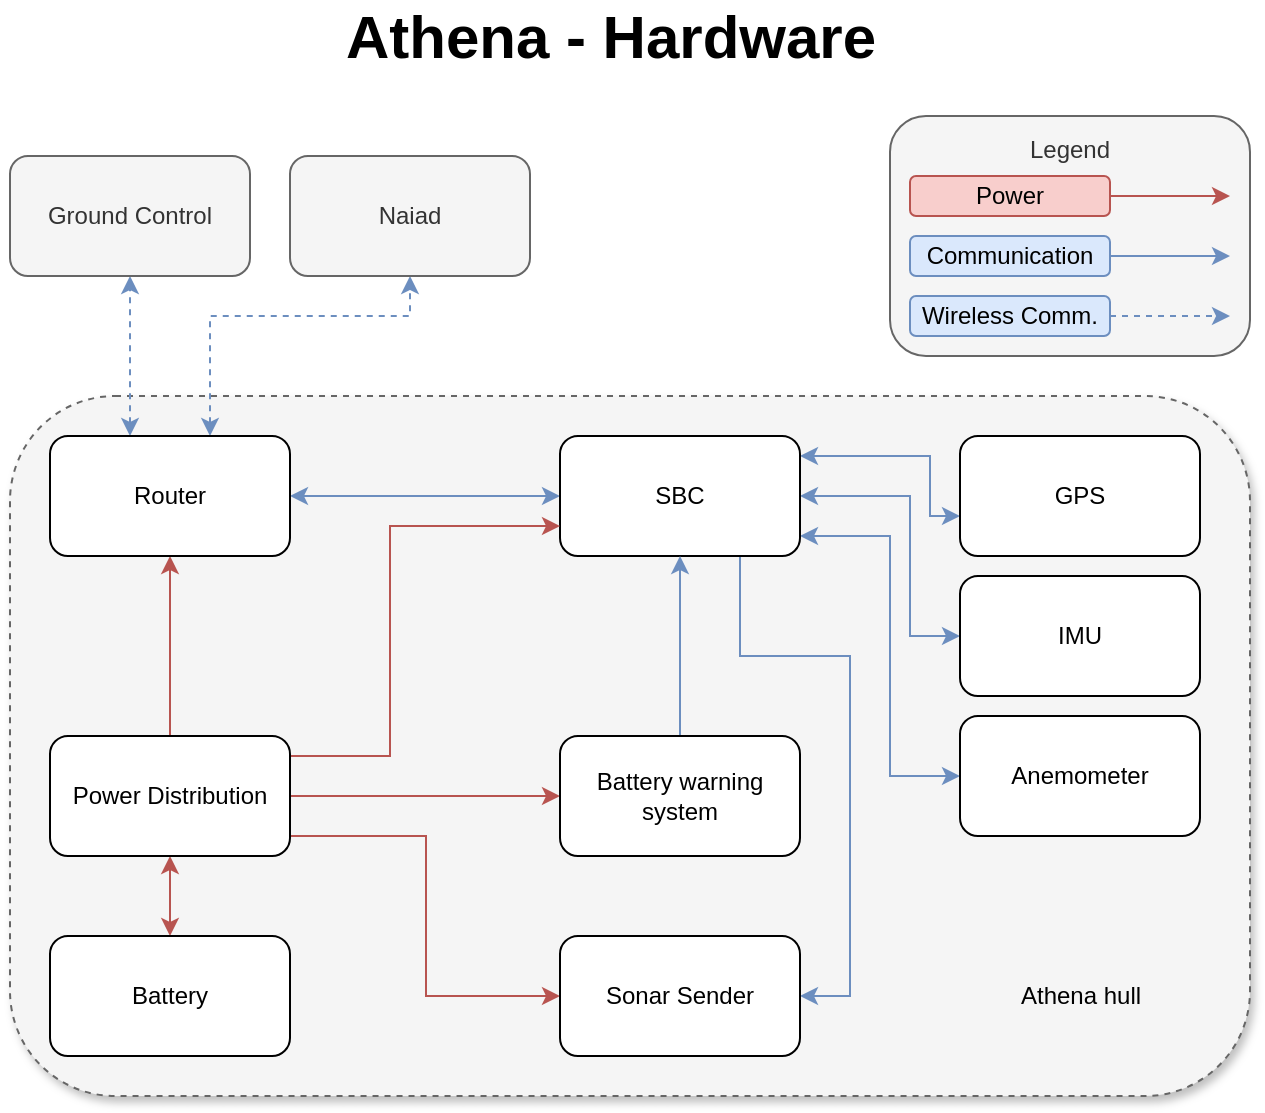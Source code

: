 <mxfile version="15.4.3" type="github">
  <diagram id="3mCMkYg9du86etFKmYGh" name="Page-1">
    <mxGraphModel dx="981" dy="631" grid="1" gridSize="10" guides="1" tooltips="1" connect="1" arrows="1" fold="1" page="1" pageScale="1" pageWidth="850" pageHeight="1100" math="0" shadow="0">
      <root>
        <mxCell id="0" />
        <mxCell id="1" parent="0" />
        <mxCell id="tEnhf3OzV4DCqCZyh_2k-1" value="" style="rounded=1;whiteSpace=wrap;html=1;shadow=1;dashed=1;fillColor=#f5f5f5;strokeColor=#666666;fontColor=#333333;" vertex="1" parent="1">
          <mxGeometry x="90" y="310" width="620" height="350" as="geometry" />
        </mxCell>
        <mxCell id="xtfUn5MiASal-zNTAWUG-5" value="" style="edgeStyle=orthogonalEdgeStyle;rounded=0;orthogonalLoop=1;jettySize=auto;html=1;startArrow=classic;startFill=1;endArrow=classic;endFill=1;fillColor=#dae8fc;strokeColor=#6c8ebf;" parent="1" source="xtfUn5MiASal-zNTAWUG-2" target="xtfUn5MiASal-zNTAWUG-4" edge="1">
          <mxGeometry relative="1" as="geometry">
            <Array as="points">
              <mxPoint x="540" y="360" />
              <mxPoint x="540" y="430" />
            </Array>
          </mxGeometry>
        </mxCell>
        <mxCell id="xtfUn5MiASal-zNTAWUG-8" value="" style="edgeStyle=orthogonalEdgeStyle;rounded=0;orthogonalLoop=1;jettySize=auto;html=1;startArrow=classic;startFill=1;endArrow=classic;endFill=1;fillColor=#dae8fc;strokeColor=#6c8ebf;" parent="1" source="xtfUn5MiASal-zNTAWUG-2" target="xtfUn5MiASal-zNTAWUG-7" edge="1">
          <mxGeometry relative="1" as="geometry">
            <Array as="points">
              <mxPoint x="550" y="340" />
              <mxPoint x="550" y="370" />
            </Array>
          </mxGeometry>
        </mxCell>
        <mxCell id="xtfUn5MiASal-zNTAWUG-10" value="" style="edgeStyle=orthogonalEdgeStyle;rounded=0;orthogonalLoop=1;jettySize=auto;html=1;endArrow=classic;endFill=1;startArrow=classic;startFill=1;fillColor=#dae8fc;strokeColor=#6c8ebf;" parent="1" source="xtfUn5MiASal-zNTAWUG-2" target="xtfUn5MiASal-zNTAWUG-9" edge="1">
          <mxGeometry relative="1" as="geometry">
            <Array as="points">
              <mxPoint x="530" y="380" />
              <mxPoint x="530" y="500" />
            </Array>
          </mxGeometry>
        </mxCell>
        <mxCell id="xtfUn5MiASal-zNTAWUG-13" value="" style="edgeStyle=orthogonalEdgeStyle;rounded=0;orthogonalLoop=1;jettySize=auto;html=1;startArrow=classic;startFill=1;endArrow=none;endFill=0;exitX=0.5;exitY=1;exitDx=0;exitDy=0;fillColor=#f8cecc;strokeColor=#b85450;" parent="1" source="xtfUn5MiASal-zNTAWUG-14" target="xtfUn5MiASal-zNTAWUG-12" edge="1">
          <mxGeometry relative="1" as="geometry">
            <Array as="points">
              <mxPoint x="170" y="420" />
              <mxPoint x="170" y="420" />
            </Array>
          </mxGeometry>
        </mxCell>
        <mxCell id="xtfUn5MiASal-zNTAWUG-15" value="" style="edgeStyle=orthogonalEdgeStyle;rounded=0;orthogonalLoop=1;jettySize=auto;html=1;startArrow=classic;startFill=1;endArrow=classic;endFill=1;fillColor=#dae8fc;strokeColor=#6c8ebf;" parent="1" source="xtfUn5MiASal-zNTAWUG-2" target="xtfUn5MiASal-zNTAWUG-14" edge="1">
          <mxGeometry relative="1" as="geometry" />
        </mxCell>
        <mxCell id="xtfUn5MiASal-zNTAWUG-28" value="" style="edgeStyle=orthogonalEdgeStyle;rounded=0;orthogonalLoop=1;jettySize=auto;html=1;startArrow=none;startFill=0;endArrow=classic;endFill=1;exitX=0.75;exitY=1;exitDx=0;exitDy=0;fillColor=#dae8fc;strokeColor=#6c8ebf;" parent="1" source="xtfUn5MiASal-zNTAWUG-2" target="xtfUn5MiASal-zNTAWUG-27" edge="1">
          <mxGeometry relative="1" as="geometry">
            <Array as="points">
              <mxPoint x="455" y="440" />
              <mxPoint x="510" y="440" />
              <mxPoint x="510" y="610" />
            </Array>
          </mxGeometry>
        </mxCell>
        <mxCell id="xtfUn5MiASal-zNTAWUG-2" value="SBC" style="whiteSpace=wrap;html=1;rounded=1;" parent="1" vertex="1">
          <mxGeometry x="365" y="330" width="120" height="60" as="geometry" />
        </mxCell>
        <mxCell id="xtfUn5MiASal-zNTAWUG-4" value="IMU" style="whiteSpace=wrap;html=1;rounded=1;" parent="1" vertex="1">
          <mxGeometry x="565" y="400" width="120" height="60" as="geometry" />
        </mxCell>
        <mxCell id="xtfUn5MiASal-zNTAWUG-7" value="GPS" style="whiteSpace=wrap;html=1;rounded=1;" parent="1" vertex="1">
          <mxGeometry x="565" y="330" width="120" height="60" as="geometry" />
        </mxCell>
        <mxCell id="xtfUn5MiASal-zNTAWUG-9" value="Anemometer" style="whiteSpace=wrap;html=1;rounded=1;" parent="1" vertex="1">
          <mxGeometry x="565" y="470" width="120" height="60" as="geometry" />
        </mxCell>
        <mxCell id="xtfUn5MiASal-zNTAWUG-21" value="" style="edgeStyle=orthogonalEdgeStyle;rounded=0;orthogonalLoop=1;jettySize=auto;html=1;startArrow=classic;startFill=1;endArrow=classic;endFill=1;fillColor=#f8cecc;strokeColor=#b85450;" parent="1" source="xtfUn5MiASal-zNTAWUG-12" target="xtfUn5MiASal-zNTAWUG-20" edge="1">
          <mxGeometry relative="1" as="geometry" />
        </mxCell>
        <mxCell id="xtfUn5MiASal-zNTAWUG-23" value="" style="edgeStyle=orthogonalEdgeStyle;rounded=0;orthogonalLoop=1;jettySize=auto;html=1;startArrow=none;startFill=0;endArrow=classic;endFill=1;fillColor=#f8cecc;strokeColor=#b85450;" parent="1" source="xtfUn5MiASal-zNTAWUG-12" target="xtfUn5MiASal-zNTAWUG-22" edge="1">
          <mxGeometry relative="1" as="geometry">
            <Array as="points">
              <mxPoint x="330" y="510" />
              <mxPoint x="330" y="510" />
            </Array>
          </mxGeometry>
        </mxCell>
        <mxCell id="xtfUn5MiASal-zNTAWUG-26" style="edgeStyle=orthogonalEdgeStyle;rounded=0;orthogonalLoop=1;jettySize=auto;html=1;entryX=0;entryY=0.75;entryDx=0;entryDy=0;startArrow=none;startFill=0;endArrow=classic;endFill=1;fillColor=#f8cecc;strokeColor=#b85450;" parent="1" source="xtfUn5MiASal-zNTAWUG-12" target="xtfUn5MiASal-zNTAWUG-2" edge="1">
          <mxGeometry relative="1" as="geometry">
            <Array as="points">
              <mxPoint x="280" y="490" />
              <mxPoint x="280" y="375" />
            </Array>
          </mxGeometry>
        </mxCell>
        <mxCell id="xtfUn5MiASal-zNTAWUG-29" style="edgeStyle=orthogonalEdgeStyle;rounded=0;orthogonalLoop=1;jettySize=auto;html=1;entryX=0;entryY=0.5;entryDx=0;entryDy=0;startArrow=none;startFill=0;endArrow=classic;endFill=1;fillColor=#f8cecc;strokeColor=#b85450;" parent="1" source="xtfUn5MiASal-zNTAWUG-12" target="xtfUn5MiASal-zNTAWUG-27" edge="1">
          <mxGeometry relative="1" as="geometry">
            <Array as="points">
              <mxPoint x="298" y="530" />
              <mxPoint x="298" y="610" />
            </Array>
          </mxGeometry>
        </mxCell>
        <mxCell id="xtfUn5MiASal-zNTAWUG-12" value="Power Distribution" style="whiteSpace=wrap;html=1;rounded=1;" parent="1" vertex="1">
          <mxGeometry x="110" y="480" width="120" height="60" as="geometry" />
        </mxCell>
        <mxCell id="xtfUn5MiASal-zNTAWUG-17" value="" style="edgeStyle=orthogonalEdgeStyle;rounded=0;orthogonalLoop=1;jettySize=auto;html=1;startArrow=classic;startFill=1;endArrow=classic;endFill=1;dashed=1;fillColor=#dae8fc;strokeColor=#6c8ebf;entryX=0.5;entryY=1;entryDx=0;entryDy=0;" parent="1" source="xtfUn5MiASal-zNTAWUG-14" target="xtfUn5MiASal-zNTAWUG-16" edge="1">
          <mxGeometry relative="1" as="geometry">
            <Array as="points">
              <mxPoint x="150" y="280" />
              <mxPoint x="150" y="280" />
            </Array>
          </mxGeometry>
        </mxCell>
        <mxCell id="xtfUn5MiASal-zNTAWUG-19" value="" style="edgeStyle=orthogonalEdgeStyle;rounded=0;orthogonalLoop=1;jettySize=auto;html=1;startArrow=classic;startFill=1;endArrow=classic;endFill=1;dashed=1;fillColor=#dae8fc;strokeColor=#6c8ebf;entryX=0.5;entryY=1;entryDx=0;entryDy=0;" parent="1" source="xtfUn5MiASal-zNTAWUG-14" target="xtfUn5MiASal-zNTAWUG-18" edge="1">
          <mxGeometry relative="1" as="geometry">
            <Array as="points">
              <mxPoint x="190" y="270" />
              <mxPoint x="290" y="270" />
            </Array>
          </mxGeometry>
        </mxCell>
        <mxCell id="xtfUn5MiASal-zNTAWUG-14" value="Router" style="whiteSpace=wrap;html=1;rounded=1;" parent="1" vertex="1">
          <mxGeometry x="110" y="330" width="120" height="60" as="geometry" />
        </mxCell>
        <mxCell id="xtfUn5MiASal-zNTAWUG-16" value="Ground Control" style="whiteSpace=wrap;html=1;rounded=1;fillColor=#f5f5f5;strokeColor=#666666;fontColor=#333333;" parent="1" vertex="1">
          <mxGeometry x="90" y="190" width="120" height="60" as="geometry" />
        </mxCell>
        <mxCell id="xtfUn5MiASal-zNTAWUG-18" value="Naiad" style="whiteSpace=wrap;html=1;rounded=1;fillColor=#f5f5f5;strokeColor=#666666;fontColor=#333333;" parent="1" vertex="1">
          <mxGeometry x="230" y="190" width="120" height="60" as="geometry" />
        </mxCell>
        <mxCell id="xtfUn5MiASal-zNTAWUG-20" value="Battery" style="whiteSpace=wrap;html=1;rounded=1;" parent="1" vertex="1">
          <mxGeometry x="110" y="580" width="120" height="60" as="geometry" />
        </mxCell>
        <mxCell id="xtfUn5MiASal-zNTAWUG-24" style="edgeStyle=orthogonalEdgeStyle;rounded=0;orthogonalLoop=1;jettySize=auto;html=1;startArrow=none;startFill=0;endArrow=classic;endFill=1;entryX=0.5;entryY=1;entryDx=0;entryDy=0;fillColor=#dae8fc;strokeColor=#6c8ebf;" parent="1" source="xtfUn5MiASal-zNTAWUG-22" target="xtfUn5MiASal-zNTAWUG-2" edge="1">
          <mxGeometry relative="1" as="geometry">
            <mxPoint x="225" y="380" as="targetPoint" />
            <Array as="points">
              <mxPoint x="425" y="450" />
              <mxPoint x="425" y="450" />
            </Array>
          </mxGeometry>
        </mxCell>
        <mxCell id="xtfUn5MiASal-zNTAWUG-22" value="Battery warning system" style="whiteSpace=wrap;html=1;rounded=1;" parent="1" vertex="1">
          <mxGeometry x="365" y="480" width="120" height="60" as="geometry" />
        </mxCell>
        <mxCell id="xtfUn5MiASal-zNTAWUG-27" value="Sonar Sender" style="whiteSpace=wrap;html=1;rounded=1;" parent="1" vertex="1">
          <mxGeometry x="365" y="580" width="120" height="60" as="geometry" />
        </mxCell>
        <mxCell id="xtfUn5MiASal-zNTAWUG-43" value="" style="group" parent="1" vertex="1" connectable="0">
          <mxGeometry x="530" y="170" width="180" height="120" as="geometry" />
        </mxCell>
        <mxCell id="xtfUn5MiASal-zNTAWUG-40" value="&lt;p style=&quot;line-height: 1.5&quot; align=&quot;center&quot;&gt;&lt;/p&gt;&lt;div style=&quot;line-height: 1.4&quot; align=&quot;center&quot;&gt;Legend&lt;br&gt;&lt;/div&gt;&lt;p align=&quot;center&quot;&gt;&lt;/p&gt;&lt;div&gt;&lt;br&gt;&lt;/div&gt;&lt;div&gt;&lt;br&gt;&lt;/div&gt;&lt;div&gt;&lt;br&gt;&lt;/div&gt;&lt;div&gt;&lt;br&gt;&lt;/div&gt;&lt;div&gt;&lt;br&gt;&lt;/div&gt;&lt;div&gt;&lt;br&gt;&lt;/div&gt;" style="rounded=1;whiteSpace=wrap;html=1;align=center;fillColor=#f5f5f5;strokeColor=#666666;fontColor=#333333;" parent="xtfUn5MiASal-zNTAWUG-43" vertex="1">
          <mxGeometry width="180" height="120" as="geometry" />
        </mxCell>
        <mxCell id="xtfUn5MiASal-zNTAWUG-34" value="" style="edgeStyle=orthogonalEdgeStyle;rounded=0;orthogonalLoop=1;jettySize=auto;html=1;startArrow=none;startFill=0;endArrow=classic;endFill=1;fillColor=#f8cecc;strokeColor=#b85450;" parent="xtfUn5MiASal-zNTAWUG-43" source="xtfUn5MiASal-zNTAWUG-31" edge="1">
          <mxGeometry relative="1" as="geometry">
            <mxPoint x="170" y="40" as="targetPoint" />
          </mxGeometry>
        </mxCell>
        <mxCell id="xtfUn5MiASal-zNTAWUG-31" value="Power" style="rounded=1;whiteSpace=wrap;html=1;fillColor=#f8cecc;strokeColor=#b85450;" parent="xtfUn5MiASal-zNTAWUG-43" vertex="1">
          <mxGeometry x="10" y="30" width="100" height="20" as="geometry" />
        </mxCell>
        <mxCell id="xtfUn5MiASal-zNTAWUG-36" value="" style="edgeStyle=orthogonalEdgeStyle;rounded=0;orthogonalLoop=1;jettySize=auto;html=1;startArrow=none;startFill=0;endArrow=classic;endFill=1;fillColor=#dae8fc;strokeColor=#6c8ebf;" parent="xtfUn5MiASal-zNTAWUG-43" source="xtfUn5MiASal-zNTAWUG-32" edge="1">
          <mxGeometry relative="1" as="geometry">
            <mxPoint x="170" y="70" as="targetPoint" />
          </mxGeometry>
        </mxCell>
        <mxCell id="xtfUn5MiASal-zNTAWUG-32" value="Communication" style="rounded=1;whiteSpace=wrap;html=1;fillColor=#dae8fc;strokeColor=#6c8ebf;" parent="xtfUn5MiASal-zNTAWUG-43" vertex="1">
          <mxGeometry x="10" y="60" width="100" height="20" as="geometry" />
        </mxCell>
        <mxCell id="xtfUn5MiASal-zNTAWUG-39" value="" style="edgeStyle=orthogonalEdgeStyle;rounded=0;orthogonalLoop=1;jettySize=auto;html=1;startArrow=none;startFill=0;endArrow=classic;endFill=1;dashed=1;fillColor=#dae8fc;strokeColor=#6c8ebf;" parent="xtfUn5MiASal-zNTAWUG-43" source="xtfUn5MiASal-zNTAWUG-37" edge="1">
          <mxGeometry relative="1" as="geometry">
            <mxPoint x="170" y="100" as="targetPoint" />
          </mxGeometry>
        </mxCell>
        <mxCell id="xtfUn5MiASal-zNTAWUG-37" value="Wireless Comm." style="rounded=1;whiteSpace=wrap;html=1;fillColor=#dae8fc;strokeColor=#6c8ebf;" parent="xtfUn5MiASal-zNTAWUG-43" vertex="1">
          <mxGeometry x="10" y="90" width="100" height="20" as="geometry" />
        </mxCell>
        <mxCell id="xtfUn5MiASal-zNTAWUG-44" value="&lt;font size=&quot;1&quot;&gt;&lt;b style=&quot;font-size: 30px&quot;&gt;Athena - Hardware&lt;br&gt;&lt;/b&gt;&lt;/font&gt;" style="text;html=1;align=center;verticalAlign=middle;resizable=0;points=[];autosize=1;strokeColor=none;fillColor=none;" parent="1" vertex="1">
          <mxGeometry x="250" y="120" width="280" height="20" as="geometry" />
        </mxCell>
        <mxCell id="tEnhf3OzV4DCqCZyh_2k-2" value="Athena hull" style="text;html=1;align=center;verticalAlign=middle;resizable=0;points=[];autosize=1;strokeColor=none;fillColor=none;" vertex="1" parent="1">
          <mxGeometry x="585" y="600" width="80" height="20" as="geometry" />
        </mxCell>
      </root>
    </mxGraphModel>
  </diagram>
</mxfile>
